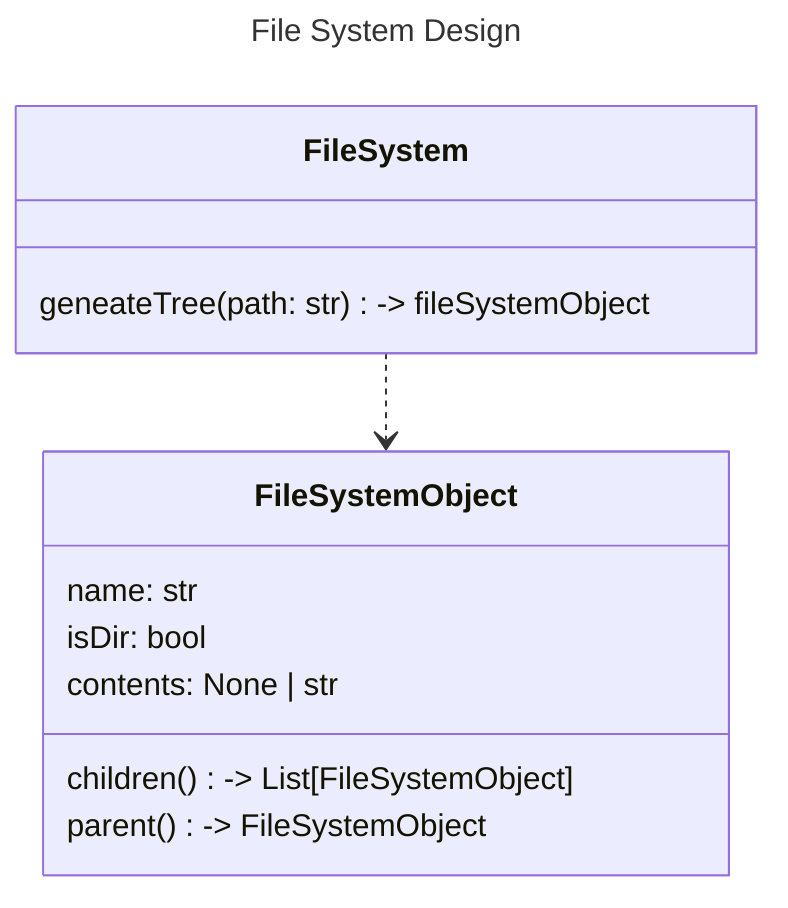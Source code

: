 ---
title: File System Design
---
classDiagram
    class FileSystem {
        geneateTree(path: str) -> fileSystemObject
    }

    class FileSystemObject {
        name: str
        isDir: bool
        contents: None | str
        children() -> List[FileSystemObject]
        parent() -> FileSystemObject
    }

    FileSystem ..> FileSystemObject